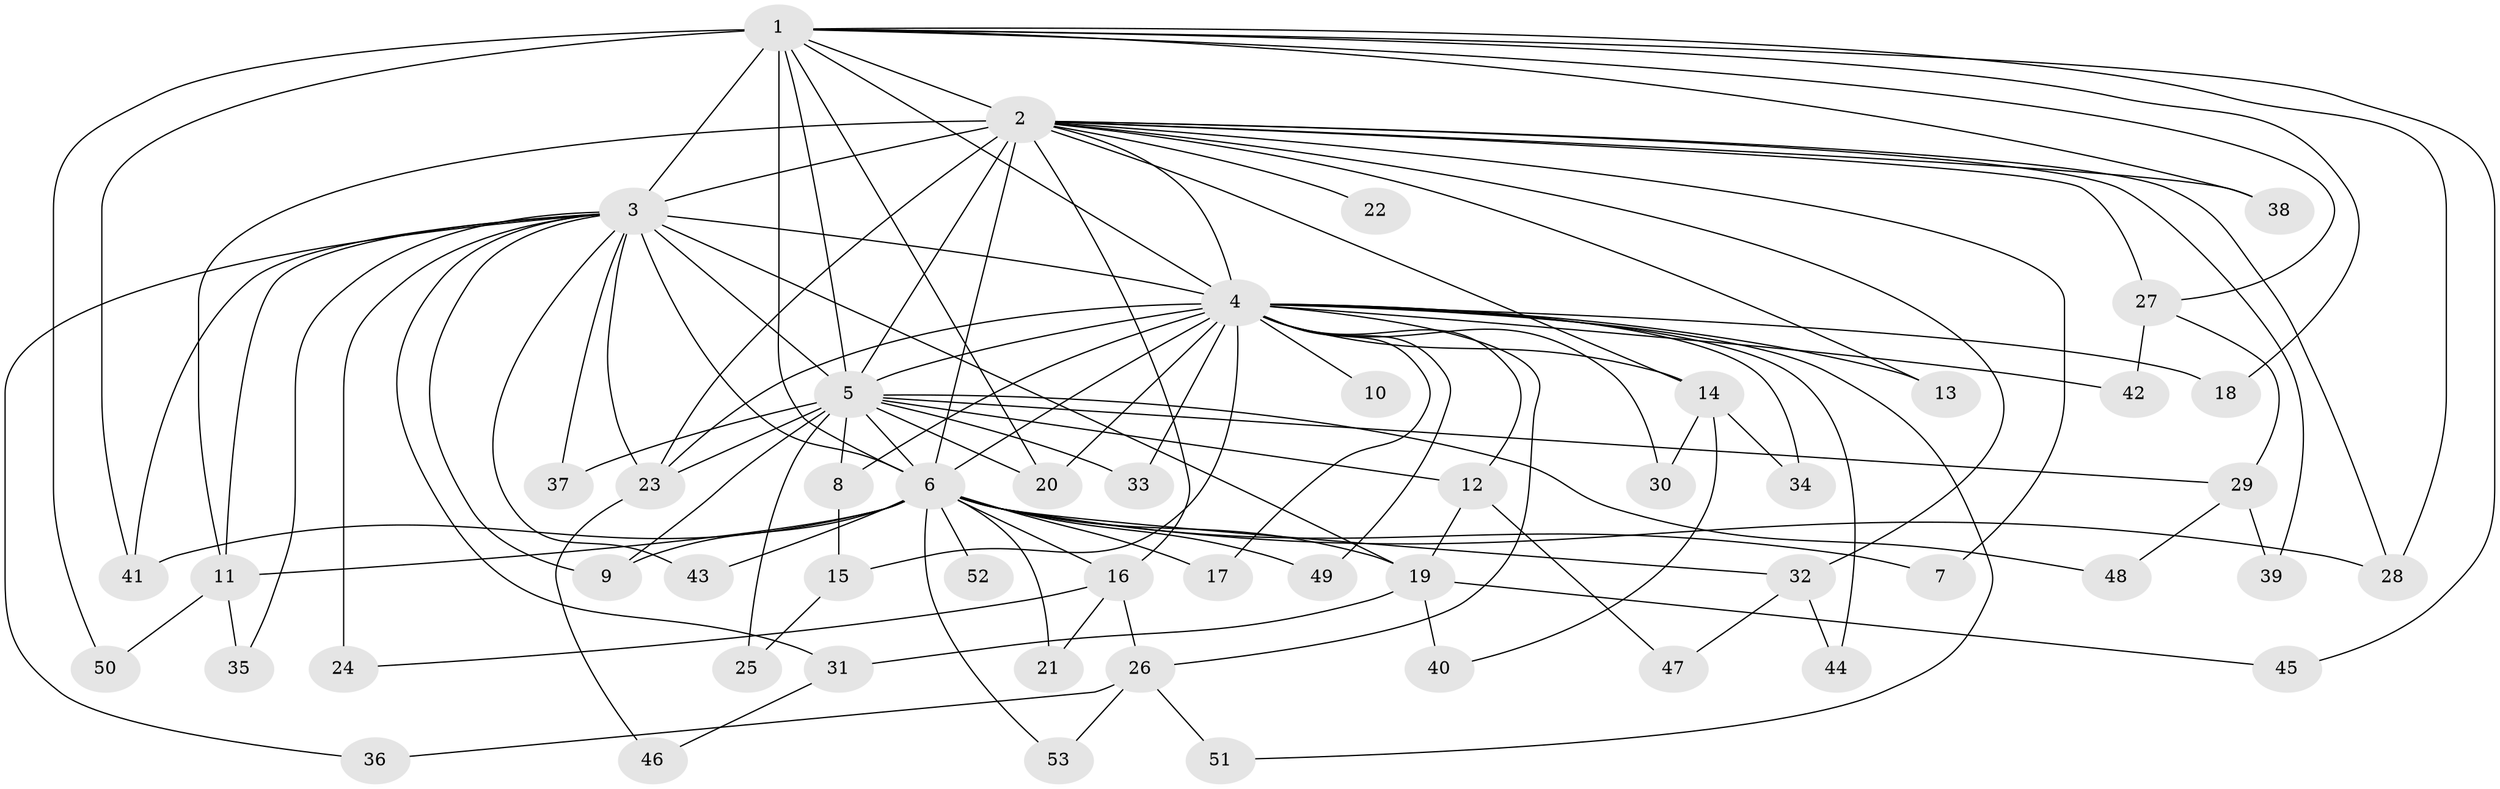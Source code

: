 // original degree distribution, {31: 0.011764705882352941, 23: 0.011764705882352941, 24: 0.011764705882352941, 21: 0.023529411764705882, 20: 0.011764705882352941, 15: 0.011764705882352941, 16: 0.023529411764705882, 13: 0.011764705882352941, 3: 0.15294117647058825, 2: 0.611764705882353, 6: 0.023529411764705882, 4: 0.058823529411764705, 5: 0.03529411764705882}
// Generated by graph-tools (version 1.1) at 2025/49/03/04/25 22:49:34]
// undirected, 53 vertices, 114 edges
graph export_dot {
  node [color=gray90,style=filled];
  1;
  2;
  3;
  4;
  5;
  6;
  7;
  8;
  9;
  10;
  11;
  12;
  13;
  14;
  15;
  16;
  17;
  18;
  19;
  20;
  21;
  22;
  23;
  24;
  25;
  26;
  27;
  28;
  29;
  30;
  31;
  32;
  33;
  34;
  35;
  36;
  37;
  38;
  39;
  40;
  41;
  42;
  43;
  44;
  45;
  46;
  47;
  48;
  49;
  50;
  51;
  52;
  53;
  1 -- 2 [weight=4.0];
  1 -- 3 [weight=3.0];
  1 -- 4 [weight=4.0];
  1 -- 5 [weight=4.0];
  1 -- 6 [weight=25.0];
  1 -- 18 [weight=1.0];
  1 -- 20 [weight=1.0];
  1 -- 27 [weight=1.0];
  1 -- 28 [weight=1.0];
  1 -- 38 [weight=1.0];
  1 -- 41 [weight=1.0];
  1 -- 45 [weight=1.0];
  1 -- 50 [weight=1.0];
  2 -- 3 [weight=2.0];
  2 -- 4 [weight=4.0];
  2 -- 5 [weight=4.0];
  2 -- 6 [weight=5.0];
  2 -- 7 [weight=1.0];
  2 -- 11 [weight=1.0];
  2 -- 13 [weight=1.0];
  2 -- 14 [weight=1.0];
  2 -- 16 [weight=1.0];
  2 -- 22 [weight=1.0];
  2 -- 23 [weight=1.0];
  2 -- 27 [weight=1.0];
  2 -- 28 [weight=1.0];
  2 -- 32 [weight=1.0];
  2 -- 38 [weight=1.0];
  2 -- 39 [weight=1.0];
  3 -- 4 [weight=2.0];
  3 -- 5 [weight=2.0];
  3 -- 6 [weight=4.0];
  3 -- 9 [weight=1.0];
  3 -- 11 [weight=1.0];
  3 -- 19 [weight=1.0];
  3 -- 23 [weight=1.0];
  3 -- 24 [weight=1.0];
  3 -- 31 [weight=1.0];
  3 -- 35 [weight=1.0];
  3 -- 36 [weight=1.0];
  3 -- 37 [weight=1.0];
  3 -- 41 [weight=1.0];
  3 -- 43 [weight=1.0];
  4 -- 5 [weight=4.0];
  4 -- 6 [weight=4.0];
  4 -- 8 [weight=1.0];
  4 -- 10 [weight=2.0];
  4 -- 12 [weight=1.0];
  4 -- 13 [weight=1.0];
  4 -- 14 [weight=1.0];
  4 -- 15 [weight=1.0];
  4 -- 17 [weight=1.0];
  4 -- 18 [weight=1.0];
  4 -- 20 [weight=1.0];
  4 -- 23 [weight=1.0];
  4 -- 26 [weight=1.0];
  4 -- 30 [weight=1.0];
  4 -- 33 [weight=1.0];
  4 -- 34 [weight=1.0];
  4 -- 42 [weight=1.0];
  4 -- 44 [weight=1.0];
  4 -- 49 [weight=1.0];
  4 -- 51 [weight=1.0];
  5 -- 6 [weight=3.0];
  5 -- 8 [weight=1.0];
  5 -- 9 [weight=1.0];
  5 -- 12 [weight=1.0];
  5 -- 20 [weight=1.0];
  5 -- 23 [weight=1.0];
  5 -- 25 [weight=1.0];
  5 -- 29 [weight=1.0];
  5 -- 33 [weight=1.0];
  5 -- 37 [weight=1.0];
  5 -- 48 [weight=1.0];
  6 -- 7 [weight=1.0];
  6 -- 9 [weight=1.0];
  6 -- 11 [weight=2.0];
  6 -- 16 [weight=1.0];
  6 -- 17 [weight=1.0];
  6 -- 19 [weight=1.0];
  6 -- 21 [weight=1.0];
  6 -- 28 [weight=1.0];
  6 -- 32 [weight=1.0];
  6 -- 41 [weight=1.0];
  6 -- 43 [weight=2.0];
  6 -- 49 [weight=1.0];
  6 -- 52 [weight=2.0];
  6 -- 53 [weight=1.0];
  8 -- 15 [weight=1.0];
  11 -- 35 [weight=1.0];
  11 -- 50 [weight=1.0];
  12 -- 19 [weight=1.0];
  12 -- 47 [weight=1.0];
  14 -- 30 [weight=1.0];
  14 -- 34 [weight=1.0];
  14 -- 40 [weight=1.0];
  15 -- 25 [weight=1.0];
  16 -- 21 [weight=1.0];
  16 -- 24 [weight=1.0];
  16 -- 26 [weight=1.0];
  19 -- 31 [weight=1.0];
  19 -- 40 [weight=1.0];
  19 -- 45 [weight=1.0];
  23 -- 46 [weight=1.0];
  26 -- 36 [weight=1.0];
  26 -- 51 [weight=1.0];
  26 -- 53 [weight=1.0];
  27 -- 29 [weight=1.0];
  27 -- 42 [weight=1.0];
  29 -- 39 [weight=1.0];
  29 -- 48 [weight=1.0];
  31 -- 46 [weight=1.0];
  32 -- 44 [weight=1.0];
  32 -- 47 [weight=1.0];
}
